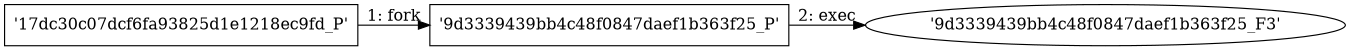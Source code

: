 digraph "D:\Learning\Paper\apt\基于CTI的攻击预警\Dataset\攻击图\ASGfromALLCTI\Looking Glasses with Bacon.dot" {
rankdir="LR"
size="9"
fixedsize="false"
splines="true"
nodesep=0.3
ranksep=0
fontsize=10
overlap="scalexy"
engine= "neato"
	"'17dc30c07dcf6fa93825d1e1218ec9fd_P'" [node_type=Process shape=box]
	"'9d3339439bb4c48f0847daef1b363f25_P'" [node_type=Process shape=box]
	"'17dc30c07dcf6fa93825d1e1218ec9fd_P'" -> "'9d3339439bb4c48f0847daef1b363f25_P'" [label="1: fork"]
	"'9d3339439bb4c48f0847daef1b363f25_P'" [node_type=Process shape=box]
	"'9d3339439bb4c48f0847daef1b363f25_F3'" [node_type=File shape=ellipse]
	"'9d3339439bb4c48f0847daef1b363f25_P'" -> "'9d3339439bb4c48f0847daef1b363f25_F3'" [label="2: exec"]
}
